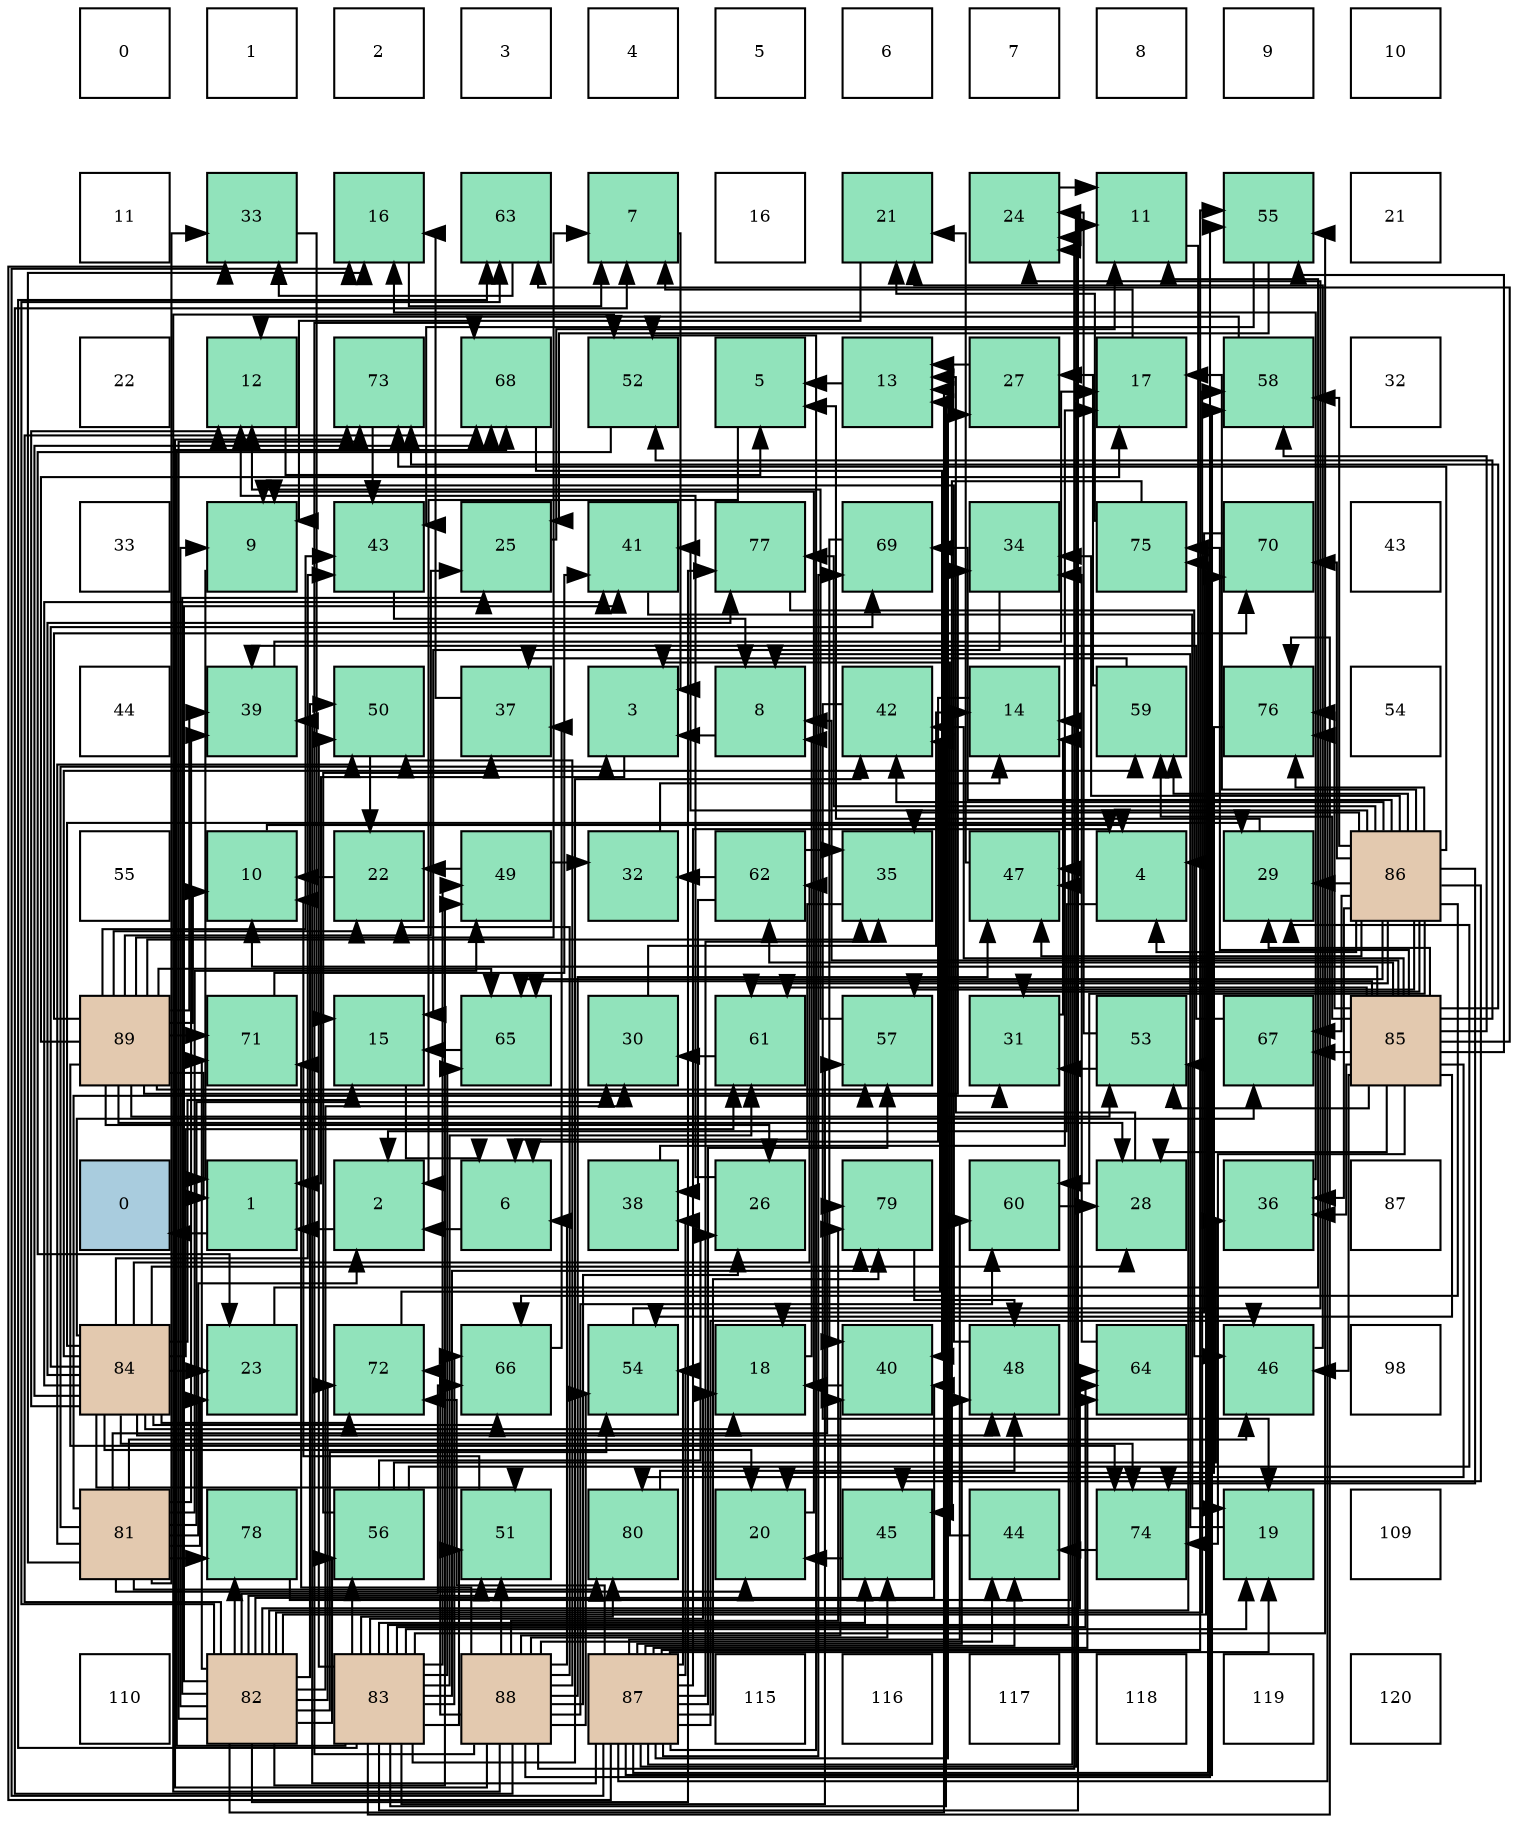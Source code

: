digraph layout{
 rankdir=TB;
 splines=ortho;
 node [style=filled shape=square fixedsize=true width=0.6];
0[label="0", fontsize=8, fillcolor="#ffffff"];
1[label="1", fontsize=8, fillcolor="#ffffff"];
2[label="2", fontsize=8, fillcolor="#ffffff"];
3[label="3", fontsize=8, fillcolor="#ffffff"];
4[label="4", fontsize=8, fillcolor="#ffffff"];
5[label="5", fontsize=8, fillcolor="#ffffff"];
6[label="6", fontsize=8, fillcolor="#ffffff"];
7[label="7", fontsize=8, fillcolor="#ffffff"];
8[label="8", fontsize=8, fillcolor="#ffffff"];
9[label="9", fontsize=8, fillcolor="#ffffff"];
10[label="10", fontsize=8, fillcolor="#ffffff"];
11[label="11", fontsize=8, fillcolor="#ffffff"];
12[label="33", fontsize=8, fillcolor="#91e3bb"];
13[label="16", fontsize=8, fillcolor="#91e3bb"];
14[label="63", fontsize=8, fillcolor="#91e3bb"];
15[label="7", fontsize=8, fillcolor="#91e3bb"];
16[label="16", fontsize=8, fillcolor="#ffffff"];
17[label="21", fontsize=8, fillcolor="#91e3bb"];
18[label="24", fontsize=8, fillcolor="#91e3bb"];
19[label="11", fontsize=8, fillcolor="#91e3bb"];
20[label="55", fontsize=8, fillcolor="#91e3bb"];
21[label="21", fontsize=8, fillcolor="#ffffff"];
22[label="22", fontsize=8, fillcolor="#ffffff"];
23[label="12", fontsize=8, fillcolor="#91e3bb"];
24[label="73", fontsize=8, fillcolor="#91e3bb"];
25[label="68", fontsize=8, fillcolor="#91e3bb"];
26[label="52", fontsize=8, fillcolor="#91e3bb"];
27[label="5", fontsize=8, fillcolor="#91e3bb"];
28[label="13", fontsize=8, fillcolor="#91e3bb"];
29[label="27", fontsize=8, fillcolor="#91e3bb"];
30[label="17", fontsize=8, fillcolor="#91e3bb"];
31[label="58", fontsize=8, fillcolor="#91e3bb"];
32[label="32", fontsize=8, fillcolor="#ffffff"];
33[label="33", fontsize=8, fillcolor="#ffffff"];
34[label="9", fontsize=8, fillcolor="#91e3bb"];
35[label="43", fontsize=8, fillcolor="#91e3bb"];
36[label="25", fontsize=8, fillcolor="#91e3bb"];
37[label="41", fontsize=8, fillcolor="#91e3bb"];
38[label="77", fontsize=8, fillcolor="#91e3bb"];
39[label="69", fontsize=8, fillcolor="#91e3bb"];
40[label="34", fontsize=8, fillcolor="#91e3bb"];
41[label="75", fontsize=8, fillcolor="#91e3bb"];
42[label="70", fontsize=8, fillcolor="#91e3bb"];
43[label="43", fontsize=8, fillcolor="#ffffff"];
44[label="44", fontsize=8, fillcolor="#ffffff"];
45[label="39", fontsize=8, fillcolor="#91e3bb"];
46[label="50", fontsize=8, fillcolor="#91e3bb"];
47[label="37", fontsize=8, fillcolor="#91e3bb"];
48[label="3", fontsize=8, fillcolor="#91e3bb"];
49[label="8", fontsize=8, fillcolor="#91e3bb"];
50[label="42", fontsize=8, fillcolor="#91e3bb"];
51[label="14", fontsize=8, fillcolor="#91e3bb"];
52[label="59", fontsize=8, fillcolor="#91e3bb"];
53[label="76", fontsize=8, fillcolor="#91e3bb"];
54[label="54", fontsize=8, fillcolor="#ffffff"];
55[label="55", fontsize=8, fillcolor="#ffffff"];
56[label="10", fontsize=8, fillcolor="#91e3bb"];
57[label="22", fontsize=8, fillcolor="#91e3bb"];
58[label="49", fontsize=8, fillcolor="#91e3bb"];
59[label="32", fontsize=8, fillcolor="#91e3bb"];
60[label="62", fontsize=8, fillcolor="#91e3bb"];
61[label="35", fontsize=8, fillcolor="#91e3bb"];
62[label="47", fontsize=8, fillcolor="#91e3bb"];
63[label="4", fontsize=8, fillcolor="#91e3bb"];
64[label="29", fontsize=8, fillcolor="#91e3bb"];
65[label="86", fontsize=8, fillcolor="#e3c9af"];
66[label="89", fontsize=8, fillcolor="#e3c9af"];
67[label="71", fontsize=8, fillcolor="#91e3bb"];
68[label="15", fontsize=8, fillcolor="#91e3bb"];
69[label="65", fontsize=8, fillcolor="#91e3bb"];
70[label="30", fontsize=8, fillcolor="#91e3bb"];
71[label="61", fontsize=8, fillcolor="#91e3bb"];
72[label="57", fontsize=8, fillcolor="#91e3bb"];
73[label="31", fontsize=8, fillcolor="#91e3bb"];
74[label="53", fontsize=8, fillcolor="#91e3bb"];
75[label="67", fontsize=8, fillcolor="#91e3bb"];
76[label="85", fontsize=8, fillcolor="#e3c9af"];
77[label="0", fontsize=8, fillcolor="#a9ccde"];
78[label="1", fontsize=8, fillcolor="#91e3bb"];
79[label="2", fontsize=8, fillcolor="#91e3bb"];
80[label="6", fontsize=8, fillcolor="#91e3bb"];
81[label="38", fontsize=8, fillcolor="#91e3bb"];
82[label="26", fontsize=8, fillcolor="#91e3bb"];
83[label="79", fontsize=8, fillcolor="#91e3bb"];
84[label="60", fontsize=8, fillcolor="#91e3bb"];
85[label="28", fontsize=8, fillcolor="#91e3bb"];
86[label="36", fontsize=8, fillcolor="#91e3bb"];
87[label="87", fontsize=8, fillcolor="#ffffff"];
88[label="84", fontsize=8, fillcolor="#e3c9af"];
89[label="23", fontsize=8, fillcolor="#91e3bb"];
90[label="72", fontsize=8, fillcolor="#91e3bb"];
91[label="66", fontsize=8, fillcolor="#91e3bb"];
92[label="54", fontsize=8, fillcolor="#91e3bb"];
93[label="18", fontsize=8, fillcolor="#91e3bb"];
94[label="40", fontsize=8, fillcolor="#91e3bb"];
95[label="48", fontsize=8, fillcolor="#91e3bb"];
96[label="64", fontsize=8, fillcolor="#91e3bb"];
97[label="46", fontsize=8, fillcolor="#91e3bb"];
98[label="98", fontsize=8, fillcolor="#ffffff"];
99[label="81", fontsize=8, fillcolor="#e3c9af"];
100[label="78", fontsize=8, fillcolor="#91e3bb"];
101[label="56", fontsize=8, fillcolor="#91e3bb"];
102[label="51", fontsize=8, fillcolor="#91e3bb"];
103[label="80", fontsize=8, fillcolor="#91e3bb"];
104[label="20", fontsize=8, fillcolor="#91e3bb"];
105[label="45", fontsize=8, fillcolor="#91e3bb"];
106[label="44", fontsize=8, fillcolor="#91e3bb"];
107[label="74", fontsize=8, fillcolor="#91e3bb"];
108[label="19", fontsize=8, fillcolor="#91e3bb"];
109[label="109", fontsize=8, fillcolor="#ffffff"];
110[label="110", fontsize=8, fillcolor="#ffffff"];
111[label="82", fontsize=8, fillcolor="#e3c9af"];
112[label="83", fontsize=8, fillcolor="#e3c9af"];
113[label="88", fontsize=8, fillcolor="#e3c9af"];
114[label="87", fontsize=8, fillcolor="#e3c9af"];
115[label="115", fontsize=8, fillcolor="#ffffff"];
116[label="116", fontsize=8, fillcolor="#ffffff"];
117[label="117", fontsize=8, fillcolor="#ffffff"];
118[label="118", fontsize=8, fillcolor="#ffffff"];
119[label="119", fontsize=8, fillcolor="#ffffff"];
120[label="120", fontsize=8, fillcolor="#ffffff"];
edge [constraint=false, style=vis];78 -> 77;
79 -> 78;
48 -> 78;
63 -> 79;
27 -> 79;
80 -> 79;
15 -> 48;
49 -> 48;
34 -> 78;
56 -> 63;
19 -> 63;
23 -> 27;
28 -> 27;
51 -> 80;
68 -> 80;
13 -> 15;
30 -> 15;
93 -> 49;
108 -> 49;
104 -> 34;
17 -> 34;
57 -> 56;
89 -> 19;
18 -> 19;
36 -> 19;
82 -> 23;
29 -> 28;
85 -> 28;
64 -> 27;
70 -> 51;
73 -> 51;
59 -> 51;
12 -> 68;
40 -> 68;
61 -> 80;
86 -> 13;
47 -> 13;
81 -> 30;
45 -> 30;
94 -> 93;
37 -> 108;
50 -> 108;
35 -> 49;
106 -> 48;
105 -> 104;
97 -> 17;
62 -> 17;
95 -> 34;
58 -> 57;
58 -> 59;
46 -> 57;
102 -> 56;
26 -> 89;
74 -> 18;
74 -> 73;
92 -> 18;
20 -> 36;
20 -> 35;
101 -> 82;
101 -> 64;
101 -> 86;
101 -> 47;
72 -> 23;
31 -> 23;
52 -> 29;
52 -> 47;
84 -> 85;
71 -> 70;
60 -> 59;
60 -> 61;
60 -> 81;
14 -> 12;
96 -> 40;
69 -> 68;
91 -> 47;
75 -> 45;
25 -> 94;
39 -> 94;
42 -> 93;
67 -> 37;
90 -> 50;
24 -> 35;
107 -> 106;
41 -> 17;
41 -> 105;
53 -> 104;
38 -> 97;
100 -> 62;
83 -> 95;
103 -> 95;
99 -> 79;
99 -> 48;
99 -> 13;
99 -> 104;
99 -> 89;
99 -> 70;
99 -> 73;
99 -> 12;
99 -> 45;
99 -> 97;
99 -> 58;
99 -> 46;
99 -> 100;
99 -> 83;
99 -> 103;
111 -> 34;
111 -> 28;
111 -> 36;
111 -> 70;
111 -> 94;
111 -> 37;
111 -> 58;
111 -> 46;
111 -> 102;
111 -> 74;
111 -> 92;
111 -> 101;
111 -> 31;
111 -> 14;
111 -> 96;
111 -> 91;
111 -> 25;
111 -> 42;
111 -> 67;
111 -> 90;
111 -> 24;
111 -> 38;
111 -> 100;
112 -> 19;
112 -> 28;
112 -> 93;
112 -> 108;
112 -> 50;
112 -> 105;
112 -> 62;
112 -> 58;
112 -> 46;
112 -> 102;
112 -> 20;
112 -> 101;
112 -> 72;
112 -> 71;
112 -> 14;
112 -> 96;
112 -> 69;
112 -> 91;
112 -> 25;
112 -> 53;
112 -> 83;
112 -> 103;
88 -> 23;
88 -> 68;
88 -> 93;
88 -> 104;
88 -> 89;
88 -> 85;
88 -> 64;
88 -> 37;
88 -> 35;
88 -> 95;
88 -> 102;
88 -> 52;
88 -> 71;
88 -> 60;
88 -> 91;
88 -> 75;
88 -> 25;
88 -> 39;
88 -> 90;
88 -> 107;
88 -> 38;
76 -> 49;
76 -> 56;
76 -> 85;
76 -> 64;
76 -> 86;
76 -> 50;
76 -> 97;
76 -> 26;
76 -> 74;
76 -> 92;
76 -> 20;
76 -> 31;
76 -> 52;
76 -> 71;
76 -> 60;
76 -> 14;
76 -> 69;
76 -> 75;
76 -> 24;
76 -> 107;
76 -> 41;
76 -> 53;
76 -> 103;
65 -> 63;
65 -> 30;
65 -> 64;
65 -> 73;
65 -> 40;
65 -> 61;
65 -> 86;
65 -> 37;
65 -> 50;
65 -> 105;
65 -> 62;
65 -> 72;
65 -> 31;
65 -> 52;
65 -> 84;
65 -> 71;
65 -> 69;
65 -> 91;
65 -> 75;
65 -> 39;
65 -> 42;
65 -> 24;
65 -> 107;
65 -> 53;
65 -> 38;
114 -> 63;
114 -> 51;
114 -> 13;
114 -> 108;
114 -> 18;
114 -> 29;
114 -> 12;
114 -> 61;
114 -> 81;
114 -> 45;
114 -> 106;
114 -> 97;
114 -> 95;
114 -> 26;
114 -> 92;
114 -> 20;
114 -> 72;
114 -> 31;
114 -> 84;
114 -> 96;
114 -> 39;
114 -> 90;
114 -> 41;
114 -> 53;
114 -> 83;
113 -> 80;
113 -> 15;
113 -> 57;
113 -> 18;
113 -> 82;
113 -> 94;
113 -> 106;
113 -> 105;
113 -> 62;
113 -> 46;
113 -> 102;
113 -> 26;
113 -> 92;
113 -> 20;
113 -> 84;
113 -> 25;
113 -> 67;
113 -> 90;
113 -> 24;
113 -> 83;
66 -> 78;
66 -> 15;
66 -> 56;
66 -> 30;
66 -> 57;
66 -> 36;
66 -> 82;
66 -> 85;
66 -> 40;
66 -> 61;
66 -> 45;
66 -> 35;
66 -> 74;
66 -> 72;
66 -> 69;
66 -> 42;
66 -> 67;
66 -> 107;
edge [constraint=true, style=invis];
0 -> 11 -> 22 -> 33 -> 44 -> 55 -> 66 -> 77 -> 88 -> 99 -> 110;
1 -> 12 -> 23 -> 34 -> 45 -> 56 -> 67 -> 78 -> 89 -> 100 -> 111;
2 -> 13 -> 24 -> 35 -> 46 -> 57 -> 68 -> 79 -> 90 -> 101 -> 112;
3 -> 14 -> 25 -> 36 -> 47 -> 58 -> 69 -> 80 -> 91 -> 102 -> 113;
4 -> 15 -> 26 -> 37 -> 48 -> 59 -> 70 -> 81 -> 92 -> 103 -> 114;
5 -> 16 -> 27 -> 38 -> 49 -> 60 -> 71 -> 82 -> 93 -> 104 -> 115;
6 -> 17 -> 28 -> 39 -> 50 -> 61 -> 72 -> 83 -> 94 -> 105 -> 116;
7 -> 18 -> 29 -> 40 -> 51 -> 62 -> 73 -> 84 -> 95 -> 106 -> 117;
8 -> 19 -> 30 -> 41 -> 52 -> 63 -> 74 -> 85 -> 96 -> 107 -> 118;
9 -> 20 -> 31 -> 42 -> 53 -> 64 -> 75 -> 86 -> 97 -> 108 -> 119;
10 -> 21 -> 32 -> 43 -> 54 -> 65 -> 76 -> 87 -> 98 -> 109 -> 120;
rank = same {0 -> 1 -> 2 -> 3 -> 4 -> 5 -> 6 -> 7 -> 8 -> 9 -> 10};
rank = same {11 -> 12 -> 13 -> 14 -> 15 -> 16 -> 17 -> 18 -> 19 -> 20 -> 21};
rank = same {22 -> 23 -> 24 -> 25 -> 26 -> 27 -> 28 -> 29 -> 30 -> 31 -> 32};
rank = same {33 -> 34 -> 35 -> 36 -> 37 -> 38 -> 39 -> 40 -> 41 -> 42 -> 43};
rank = same {44 -> 45 -> 46 -> 47 -> 48 -> 49 -> 50 -> 51 -> 52 -> 53 -> 54};
rank = same {55 -> 56 -> 57 -> 58 -> 59 -> 60 -> 61 -> 62 -> 63 -> 64 -> 65};
rank = same {66 -> 67 -> 68 -> 69 -> 70 -> 71 -> 72 -> 73 -> 74 -> 75 -> 76};
rank = same {77 -> 78 -> 79 -> 80 -> 81 -> 82 -> 83 -> 84 -> 85 -> 86 -> 87};
rank = same {88 -> 89 -> 90 -> 91 -> 92 -> 93 -> 94 -> 95 -> 96 -> 97 -> 98};
rank = same {99 -> 100 -> 101 -> 102 -> 103 -> 104 -> 105 -> 106 -> 107 -> 108 -> 109};
rank = same {110 -> 111 -> 112 -> 113 -> 114 -> 115 -> 116 -> 117 -> 118 -> 119 -> 120};
}